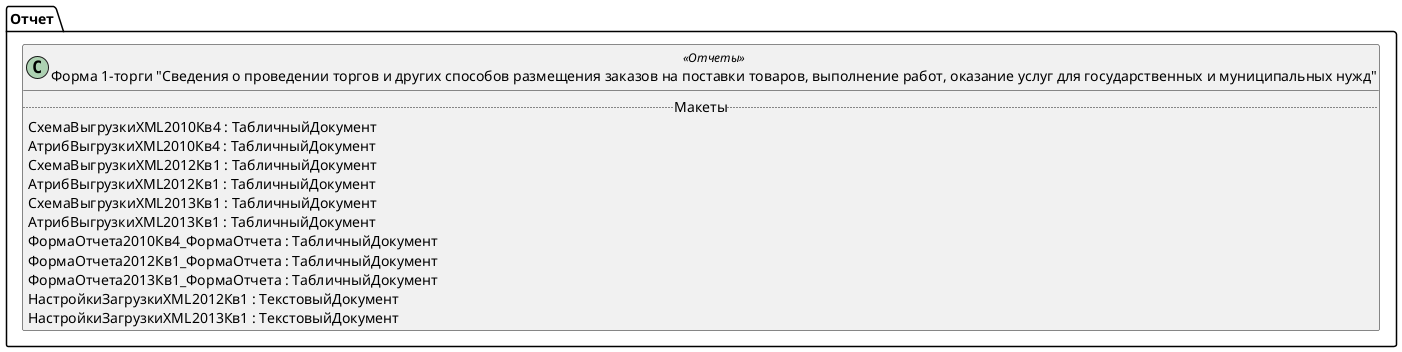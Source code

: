 ﻿@startuml РегламентированныйОтчетСтатистикаФорма1Т
'!include templates.wsd
'..\include templates.wsd
class Отчет.РегламентированныйОтчетСтатистикаФорма1Т as "Форма 1-торги "Сведения о проведении торгов и других способов размещения заказов на поставки товаров, выполнение работ, оказание услуг для государственных и муниципальных нужд"" <<Отчеты>>
{
..Макеты..
СхемаВыгрузкиXML2010Кв4 : ТабличныйДокумент
АтрибВыгрузкиXML2010Кв4 : ТабличныйДокумент
СхемаВыгрузкиXML2012Кв1 : ТабличныйДокумент
АтрибВыгрузкиXML2012Кв1 : ТабличныйДокумент
СхемаВыгрузкиXML2013Кв1 : ТабличныйДокумент
АтрибВыгрузкиXML2013Кв1 : ТабличныйДокумент
ФормаОтчета2010Кв4_ФормаОтчета : ТабличныйДокумент
ФормаОтчета2012Кв1_ФормаОтчета : ТабличныйДокумент
ФормаОтчета2013Кв1_ФормаОтчета : ТабличныйДокумент
НастройкиЗагрузкиXML2012Кв1 : ТекстовыйДокумент
НастройкиЗагрузкиXML2013Кв1 : ТекстовыйДокумент
}
@enduml
